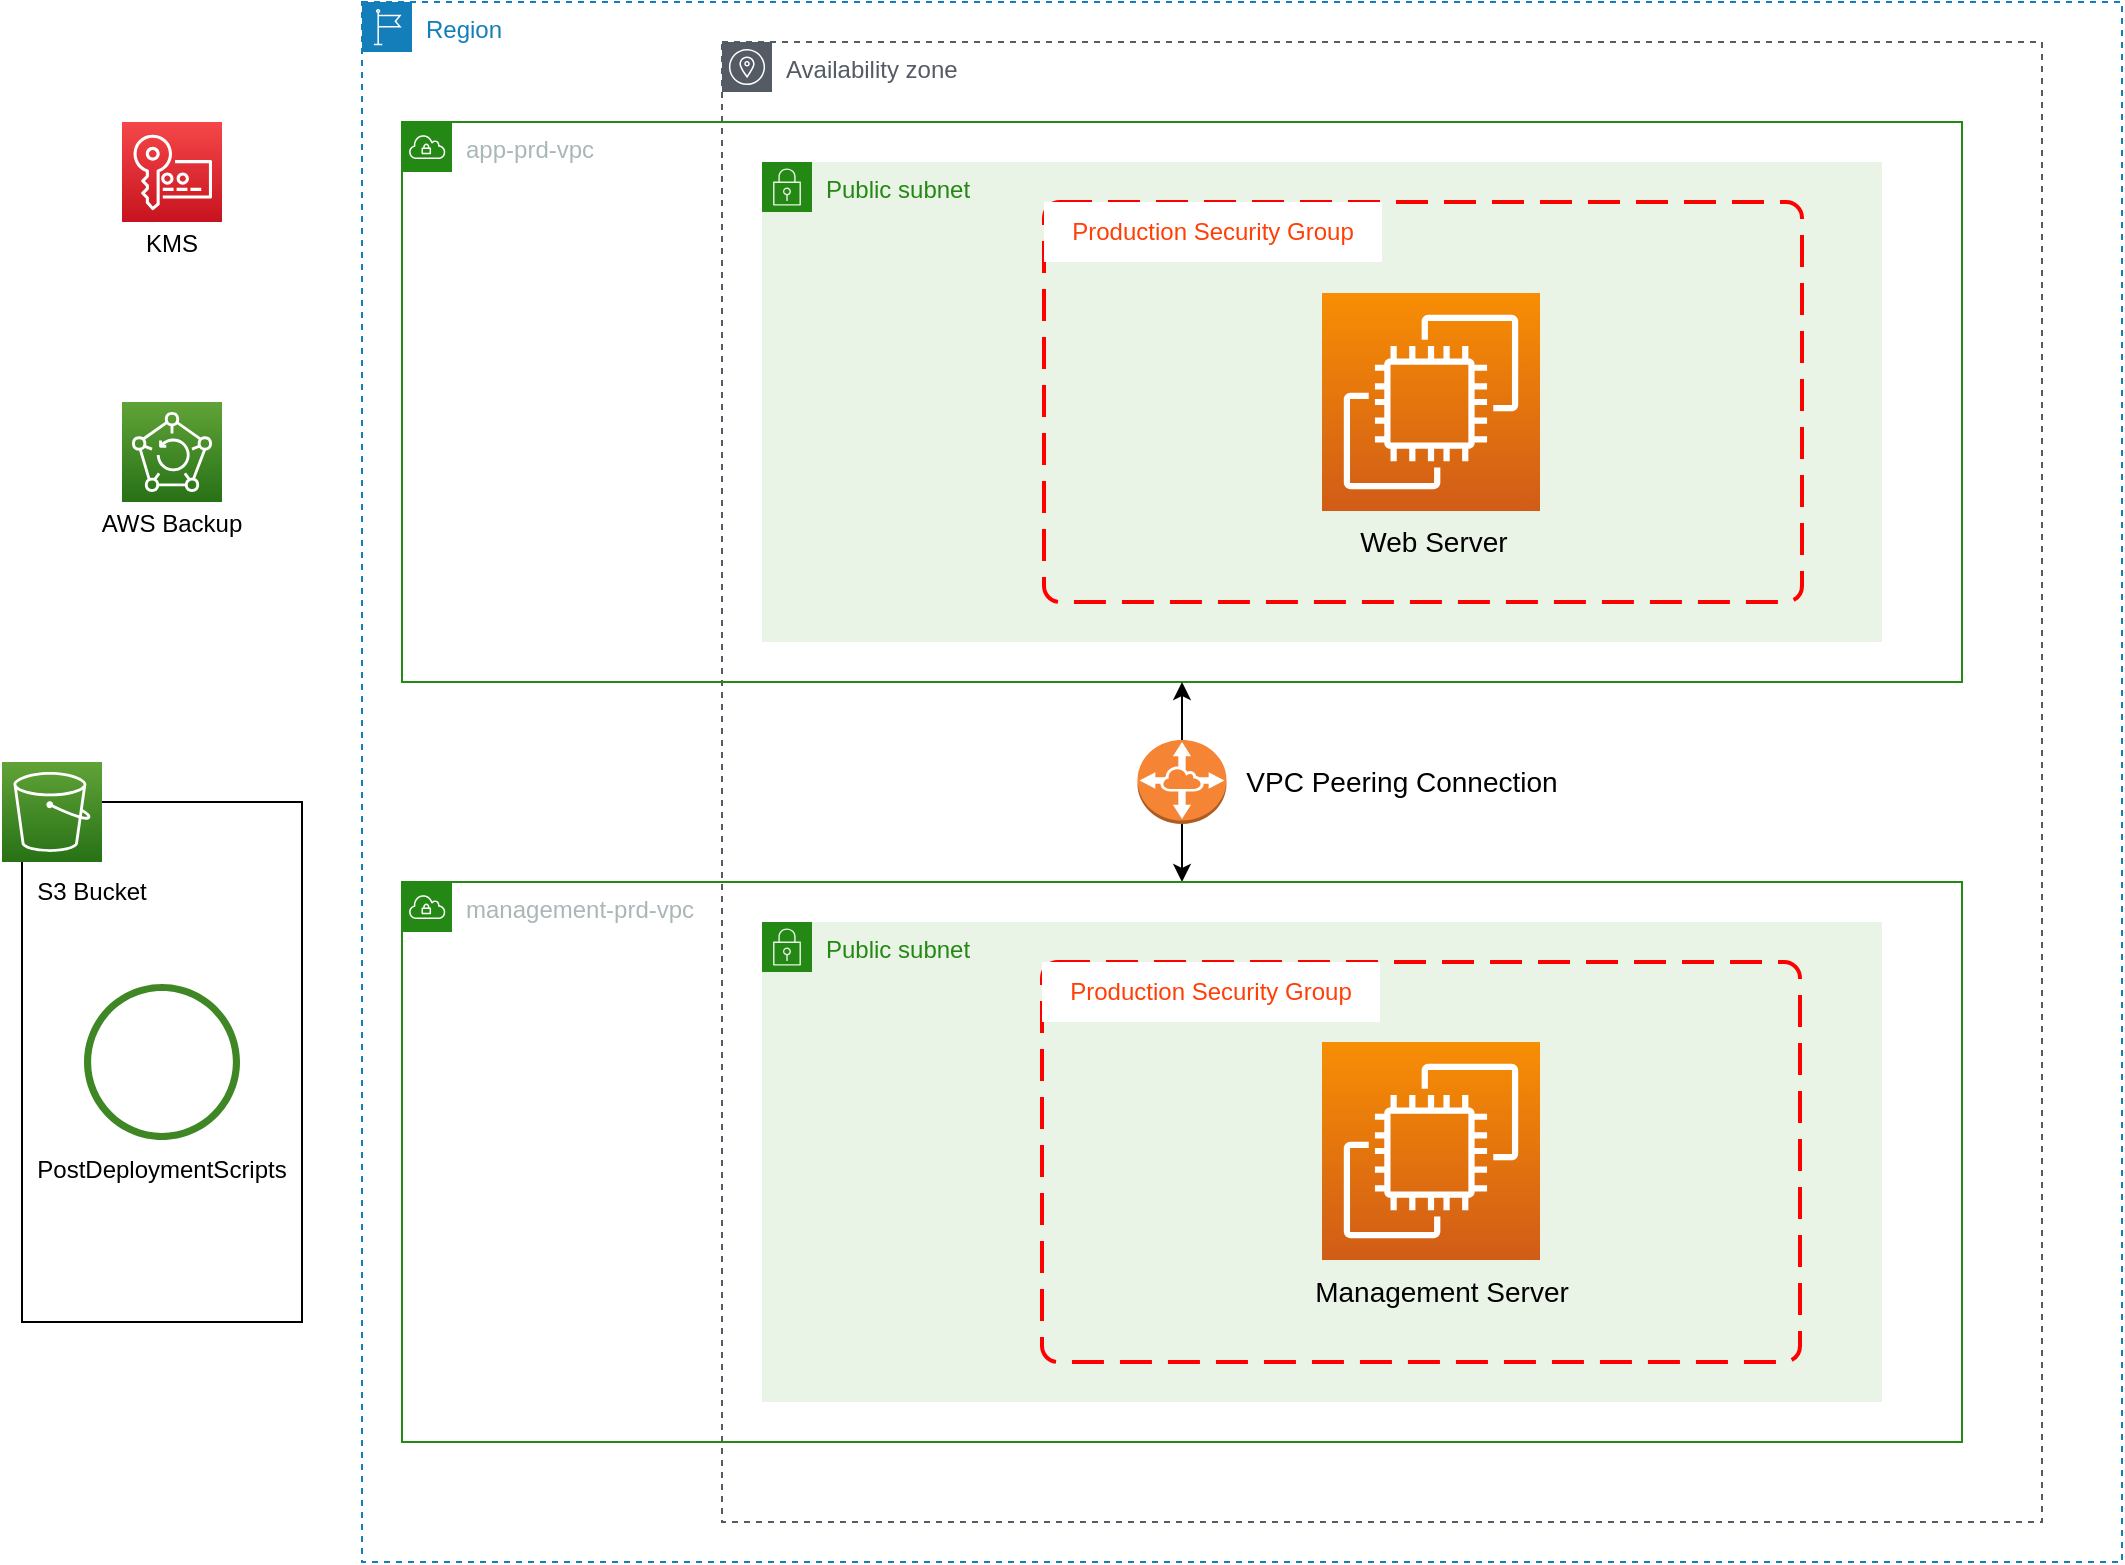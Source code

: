 <mxfile version="18.0.3" type="device"><diagram id="3jyRfmYwNW7EIwe604v2" name="Page-1"><mxGraphModel dx="1038" dy="519" grid="1" gridSize="10" guides="1" tooltips="1" connect="1" arrows="1" fold="1" page="1" pageScale="1" pageWidth="1169" pageHeight="827" math="0" shadow="0"><root><mxCell id="0"/><mxCell id="1" parent="0"/><mxCell id="ZM7BIptvhAkMsxy1e8Sj-3" value="Region" style="points=[[0,0],[0.25,0],[0.5,0],[0.75,0],[1,0],[1,0.25],[1,0.5],[1,0.75],[1,1],[0.75,1],[0.5,1],[0.25,1],[0,1],[0,0.75],[0,0.5],[0,0.25]];outlineConnect=0;gradientColor=none;html=1;whiteSpace=wrap;fontSize=12;fontStyle=0;container=1;pointerEvents=0;collapsible=0;recursiveResize=0;shape=mxgraph.aws4.group;grIcon=mxgraph.aws4.group_region;strokeColor=#147EBA;fillColor=none;verticalAlign=top;align=left;spacingLeft=30;fontColor=#147EBA;dashed=1;" vertex="1" parent="1"><mxGeometry x="200" y="20" width="880" height="780" as="geometry"/></mxCell><mxCell id="ZM7BIptvhAkMsxy1e8Sj-5" value="Availability zone" style="sketch=0;outlineConnect=0;gradientColor=none;html=1;whiteSpace=wrap;fontSize=12;fontStyle=0;shape=mxgraph.aws4.group;grIcon=mxgraph.aws4.group_availability_zone;strokeColor=#545B64;fillColor=none;verticalAlign=top;align=left;spacingLeft=30;fontColor=#545B64;dashed=1;" vertex="1" parent="ZM7BIptvhAkMsxy1e8Sj-3"><mxGeometry x="180" y="20" width="660" height="740" as="geometry"/></mxCell><mxCell id="ZM7BIptvhAkMsxy1e8Sj-21" value="" style="endArrow=none;startArrow=classic;html=1;rounded=0;fontColor=#FF3F05;entryX=0.5;entryY=1;entryDx=0;entryDy=0;exitX=0.5;exitY=0;exitDx=0;exitDy=0;" edge="1" parent="ZM7BIptvhAkMsxy1e8Sj-3" source="ZM7BIptvhAkMsxy1e8Sj-9" target="ZM7BIptvhAkMsxy1e8Sj-19"><mxGeometry width="50" height="50" relative="1" as="geometry"><mxPoint x="610" y="460" as="sourcePoint"/><mxPoint x="610" y="360" as="targetPoint"/></mxGeometry></mxCell><mxCell id="ZM7BIptvhAkMsxy1e8Sj-43" value="" style="group" vertex="1" connectable="0" parent="ZM7BIptvhAkMsxy1e8Sj-3"><mxGeometry x="20" y="60" width="780" height="280" as="geometry"/></mxCell><mxCell id="ZM7BIptvhAkMsxy1e8Sj-7" value="Public subnet" style="points=[[0,0],[0.25,0],[0.5,0],[0.75,0],[1,0],[1,0.25],[1,0.5],[1,0.75],[1,1],[0.75,1],[0.5,1],[0.25,1],[0,1],[0,0.75],[0,0.5],[0,0.25]];outlineConnect=0;gradientColor=none;html=1;whiteSpace=wrap;fontSize=12;fontStyle=0;container=1;pointerEvents=0;collapsible=0;recursiveResize=0;shape=mxgraph.aws4.group;grIcon=mxgraph.aws4.group_security_group;grStroke=0;strokeColor=#248814;fillColor=#E9F3E6;verticalAlign=top;align=left;spacingLeft=30;fontColor=#248814;dashed=0;" vertex="1" parent="ZM7BIptvhAkMsxy1e8Sj-43"><mxGeometry x="180" y="20" width="560" height="240" as="geometry"/></mxCell><mxCell id="ZM7BIptvhAkMsxy1e8Sj-8" value="app-prd-vpc" style="points=[[0,0],[0.25,0],[0.5,0],[0.75,0],[1,0],[1,0.25],[1,0.5],[1,0.75],[1,1],[0.75,1],[0.5,1],[0.25,1],[0,1],[0,0.75],[0,0.5],[0,0.25]];outlineConnect=0;gradientColor=none;html=1;whiteSpace=wrap;fontSize=12;fontStyle=0;container=1;pointerEvents=0;collapsible=0;recursiveResize=0;shape=mxgraph.aws4.group;grIcon=mxgraph.aws4.group_vpc;strokeColor=#248814;fillColor=none;verticalAlign=top;align=left;spacingLeft=30;fontColor=#AAB7B8;dashed=0;" vertex="1" parent="ZM7BIptvhAkMsxy1e8Sj-43"><mxGeometry width="780" height="280" as="geometry"/></mxCell><mxCell id="ZM7BIptvhAkMsxy1e8Sj-15" value="" style="group" vertex="1" connectable="0" parent="ZM7BIptvhAkMsxy1e8Sj-8"><mxGeometry x="321" y="40" width="379" height="200" as="geometry"/></mxCell><mxCell id="ZM7BIptvhAkMsxy1e8Sj-11" value="" style="rounded=1;arcSize=4;dashed=1;strokeColor=#ff0000;fillColor=none;gradientColor=none;dashPattern=8 4;strokeWidth=2;" vertex="1" parent="ZM7BIptvhAkMsxy1e8Sj-15"><mxGeometry width="379" height="200" as="geometry"/></mxCell><mxCell id="ZM7BIptvhAkMsxy1e8Sj-14" value="Production Security Group" style="text;html=1;strokeColor=none;fillColor=default;align=center;verticalAlign=middle;whiteSpace=wrap;rounded=0;labelBackgroundColor=default;fontColor=#FF3F05;spacing=2;" vertex="1" parent="ZM7BIptvhAkMsxy1e8Sj-15"><mxGeometry width="169" height="30" as="geometry"/></mxCell><mxCell id="ZM7BIptvhAkMsxy1e8Sj-25" value="" style="group" vertex="1" connectable="0" parent="ZM7BIptvhAkMsxy1e8Sj-15"><mxGeometry x="139" y="45.5" width="111" height="139.5" as="geometry"/></mxCell><mxCell id="ZM7BIptvhAkMsxy1e8Sj-23" value="" style="sketch=0;points=[[0,0,0],[0.25,0,0],[0.5,0,0],[0.75,0,0],[1,0,0],[0,1,0],[0.25,1,0],[0.5,1,0],[0.75,1,0],[1,1,0],[0,0.25,0],[0,0.5,0],[0,0.75,0],[1,0.25,0],[1,0.5,0],[1,0.75,0]];outlineConnect=0;fontColor=#232F3E;gradientColor=#F78E04;gradientDirection=north;fillColor=#D05C17;strokeColor=#ffffff;dashed=0;verticalLabelPosition=bottom;verticalAlign=top;align=center;html=1;fontSize=12;fontStyle=0;aspect=fixed;shape=mxgraph.aws4.resourceIcon;resIcon=mxgraph.aws4.ec2;labelBackgroundColor=none;" vertex="1" parent="ZM7BIptvhAkMsxy1e8Sj-25"><mxGeometry width="109" height="109" as="geometry"/></mxCell><mxCell id="ZM7BIptvhAkMsxy1e8Sj-24" value="Web Server" style="text;html=1;strokeColor=none;fillColor=none;align=center;verticalAlign=middle;whiteSpace=wrap;rounded=0;labelBackgroundColor=none;fontSize=14;fontColor=#000000;" vertex="1" parent="ZM7BIptvhAkMsxy1e8Sj-25"><mxGeometry x="1" y="109.5" width="110" height="30" as="geometry"/></mxCell><mxCell id="ZM7BIptvhAkMsxy1e8Sj-44" value="" style="group" vertex="1" connectable="0" parent="ZM7BIptvhAkMsxy1e8Sj-3"><mxGeometry x="387.75" y="369" width="212.25" height="42" as="geometry"/></mxCell><mxCell id="ZM7BIptvhAkMsxy1e8Sj-19" value="" style="outlineConnect=0;dashed=0;verticalLabelPosition=bottom;verticalAlign=top;align=center;html=1;shape=mxgraph.aws3.vpc_peering;fillColor=#F58534;gradientColor=none;labelBackgroundColor=default;fontColor=#FF3F05;" vertex="1" parent="ZM7BIptvhAkMsxy1e8Sj-44"><mxGeometry width="44.5" height="42" as="geometry"/></mxCell><mxCell id="ZM7BIptvhAkMsxy1e8Sj-22" value="&lt;font style=&quot;font-size: 14px;&quot;&gt;VPC Peering Connection&lt;/font&gt;" style="text;html=1;strokeColor=none;fillColor=none;align=center;verticalAlign=middle;whiteSpace=wrap;rounded=0;labelBackgroundColor=none;fontColor=#000000;" vertex="1" parent="ZM7BIptvhAkMsxy1e8Sj-44"><mxGeometry x="52.25" width="160" height="41" as="geometry"/></mxCell><mxCell id="ZM7BIptvhAkMsxy1e8Sj-20" value="" style="endArrow=classic;startArrow=none;html=1;rounded=0;fontColor=#FF3F05;entryX=0.5;entryY=1;entryDx=0;entryDy=0;exitX=0.5;exitY=0;exitDx=0;exitDy=0;" edge="1" parent="ZM7BIptvhAkMsxy1e8Sj-3" source="ZM7BIptvhAkMsxy1e8Sj-19" target="ZM7BIptvhAkMsxy1e8Sj-8"><mxGeometry width="50" height="50" relative="1" as="geometry"><mxPoint x="32.25" y="171" as="sourcePoint"/><mxPoint x="82.25" y="121" as="targetPoint"/></mxGeometry></mxCell><mxCell id="ZM7BIptvhAkMsxy1e8Sj-48" value="" style="group" vertex="1" connectable="0" parent="ZM7BIptvhAkMsxy1e8Sj-3"><mxGeometry x="20" y="440" width="780" height="280" as="geometry"/></mxCell><mxCell id="ZM7BIptvhAkMsxy1e8Sj-9" value="management-prd-vpc&lt;br&gt;" style="points=[[0,0],[0.25,0],[0.5,0],[0.75,0],[1,0],[1,0.25],[1,0.5],[1,0.75],[1,1],[0.75,1],[0.5,1],[0.25,1],[0,1],[0,0.75],[0,0.5],[0,0.25]];outlineConnect=0;gradientColor=none;html=1;whiteSpace=wrap;fontSize=12;fontStyle=0;container=1;pointerEvents=0;collapsible=0;recursiveResize=0;shape=mxgraph.aws4.group;grIcon=mxgraph.aws4.group_vpc;strokeColor=#248814;fillColor=none;verticalAlign=top;align=left;spacingLeft=30;fontColor=#AAB7B8;dashed=0;" vertex="1" parent="ZM7BIptvhAkMsxy1e8Sj-48"><mxGeometry width="780" height="280" as="geometry"/></mxCell><mxCell id="ZM7BIptvhAkMsxy1e8Sj-10" value="Public subnet" style="points=[[0,0],[0.25,0],[0.5,0],[0.75,0],[1,0],[1,0.25],[1,0.5],[1,0.75],[1,1],[0.75,1],[0.5,1],[0.25,1],[0,1],[0,0.75],[0,0.5],[0,0.25]];outlineConnect=0;gradientColor=none;html=1;whiteSpace=wrap;fontSize=12;fontStyle=0;container=1;pointerEvents=0;collapsible=0;recursiveResize=0;shape=mxgraph.aws4.group;grIcon=mxgraph.aws4.group_security_group;grStroke=0;strokeColor=#248814;fillColor=#E9F3E6;verticalAlign=top;align=left;spacingLeft=30;fontColor=#248814;dashed=0;" vertex="1" parent="ZM7BIptvhAkMsxy1e8Sj-48"><mxGeometry x="180" y="20" width="560" height="240" as="geometry"/></mxCell><mxCell id="ZM7BIptvhAkMsxy1e8Sj-16" value="" style="group" vertex="1" connectable="0" parent="ZM7BIptvhAkMsxy1e8Sj-48"><mxGeometry x="320" y="40" width="379" height="200" as="geometry"/></mxCell><mxCell id="ZM7BIptvhAkMsxy1e8Sj-17" value="" style="rounded=1;arcSize=4;dashed=1;strokeColor=#ff0000;fillColor=none;gradientColor=none;dashPattern=8 4;strokeWidth=2;" vertex="1" parent="ZM7BIptvhAkMsxy1e8Sj-16"><mxGeometry width="379" height="200" as="geometry"/></mxCell><mxCell id="ZM7BIptvhAkMsxy1e8Sj-18" value="Production Security Group" style="text;html=1;strokeColor=none;fillColor=default;align=center;verticalAlign=middle;whiteSpace=wrap;rounded=0;labelBackgroundColor=default;fontColor=#FF3F05;spacing=2;" vertex="1" parent="ZM7BIptvhAkMsxy1e8Sj-16"><mxGeometry width="169" height="30" as="geometry"/></mxCell><mxCell id="ZM7BIptvhAkMsxy1e8Sj-26" value="" style="group" vertex="1" connectable="0" parent="ZM7BIptvhAkMsxy1e8Sj-16"><mxGeometry x="140" y="40" width="140" height="139.5" as="geometry"/></mxCell><mxCell id="ZM7BIptvhAkMsxy1e8Sj-29" value="" style="group" vertex="1" connectable="0" parent="ZM7BIptvhAkMsxy1e8Sj-26"><mxGeometry x="-20" width="160" height="139.5" as="geometry"/></mxCell><mxCell id="ZM7BIptvhAkMsxy1e8Sj-27" value="" style="sketch=0;points=[[0,0,0],[0.25,0,0],[0.5,0,0],[0.75,0,0],[1,0,0],[0,1,0],[0.25,1,0],[0.5,1,0],[0.75,1,0],[1,1,0],[0,0.25,0],[0,0.5,0],[0,0.75,0],[1,0.25,0],[1,0.5,0],[1,0.75,0]];outlineConnect=0;fontColor=#232F3E;gradientColor=#F78E04;gradientDirection=north;fillColor=#D05C17;strokeColor=#ffffff;dashed=0;verticalLabelPosition=bottom;verticalAlign=top;align=center;html=1;fontSize=12;fontStyle=0;aspect=fixed;shape=mxgraph.aws4.resourceIcon;resIcon=mxgraph.aws4.ec2;labelBackgroundColor=none;" vertex="1" parent="ZM7BIptvhAkMsxy1e8Sj-29"><mxGeometry x="20" width="109" height="109" as="geometry"/></mxCell><mxCell id="ZM7BIptvhAkMsxy1e8Sj-28" value="Management Server" style="text;html=1;strokeColor=none;fillColor=none;align=center;verticalAlign=middle;whiteSpace=wrap;rounded=0;labelBackgroundColor=none;fontSize=14;fontColor=#000000;" vertex="1" parent="ZM7BIptvhAkMsxy1e8Sj-29"><mxGeometry y="109.5" width="160" height="30" as="geometry"/></mxCell><mxCell id="ZM7BIptvhAkMsxy1e8Sj-32" value="" style="group" vertex="1" connectable="0" parent="1"><mxGeometry x="75" y="80" width="60" height="70" as="geometry"/></mxCell><mxCell id="ZM7BIptvhAkMsxy1e8Sj-30" value="" style="sketch=0;points=[[0,0,0],[0.25,0,0],[0.5,0,0],[0.75,0,0],[1,0,0],[0,1,0],[0.25,1,0],[0.5,1,0],[0.75,1,0],[1,1,0],[0,0.25,0],[0,0.5,0],[0,0.75,0],[1,0.25,0],[1,0.5,0],[1,0.75,0]];outlineConnect=0;fontColor=#232F3E;gradientColor=#F54749;gradientDirection=north;fillColor=#C7131F;strokeColor=#ffffff;dashed=0;verticalLabelPosition=bottom;verticalAlign=top;align=center;html=1;fontSize=12;fontStyle=0;aspect=fixed;shape=mxgraph.aws4.resourceIcon;resIcon=mxgraph.aws4.key_management_service;labelBackgroundColor=none;" vertex="1" parent="ZM7BIptvhAkMsxy1e8Sj-32"><mxGeometry x="5" width="50" height="50" as="geometry"/></mxCell><mxCell id="ZM7BIptvhAkMsxy1e8Sj-31" value="&lt;font style=&quot;font-size: 12px;&quot;&gt;KMS&lt;/font&gt;" style="text;html=1;strokeColor=none;fillColor=none;align=center;verticalAlign=middle;whiteSpace=wrap;rounded=0;labelBackgroundColor=none;fontSize=14;fontColor=#000000;" vertex="1" parent="ZM7BIptvhAkMsxy1e8Sj-32"><mxGeometry y="50" width="60" height="20" as="geometry"/></mxCell><mxCell id="ZM7BIptvhAkMsxy1e8Sj-36" value="" style="group" vertex="1" connectable="0" parent="1"><mxGeometry x="60" y="220" width="90" height="70" as="geometry"/></mxCell><mxCell id="ZM7BIptvhAkMsxy1e8Sj-33" value="" style="sketch=0;points=[[0,0,0],[0.25,0,0],[0.5,0,0],[0.75,0,0],[1,0,0],[0,1,0],[0.25,1,0],[0.5,1,0],[0.75,1,0],[1,1,0],[0,0.25,0],[0,0.5,0],[0,0.75,0],[1,0.25,0],[1,0.5,0],[1,0.75,0]];outlineConnect=0;fontColor=#232F3E;gradientColor=#60A337;gradientDirection=north;fillColor=#277116;strokeColor=#ffffff;dashed=0;verticalLabelPosition=bottom;verticalAlign=top;align=center;html=1;fontSize=12;fontStyle=0;aspect=fixed;shape=mxgraph.aws4.resourceIcon;resIcon=mxgraph.aws4.backup;labelBackgroundColor=none;" vertex="1" parent="ZM7BIptvhAkMsxy1e8Sj-36"><mxGeometry x="20" width="50" height="50" as="geometry"/></mxCell><mxCell id="ZM7BIptvhAkMsxy1e8Sj-35" value="&lt;font style=&quot;font-size: 12px;&quot;&gt;AWS Backup&lt;/font&gt;" style="text;html=1;strokeColor=none;fillColor=none;align=center;verticalAlign=middle;whiteSpace=wrap;rounded=0;labelBackgroundColor=none;fontSize=14;fontColor=#000000;" vertex="1" parent="ZM7BIptvhAkMsxy1e8Sj-36"><mxGeometry y="50" width="90" height="20" as="geometry"/></mxCell><mxCell id="ZM7BIptvhAkMsxy1e8Sj-51" value="" style="group" vertex="1" connectable="0" parent="1"><mxGeometry x="20" y="400" width="150" height="280" as="geometry"/></mxCell><mxCell id="ZM7BIptvhAkMsxy1e8Sj-39" value="" style="rounded=0;whiteSpace=wrap;html=1;labelBackgroundColor=none;fontSize=12;fontColor=#000000;fillColor=default;container=0;" vertex="1" parent="ZM7BIptvhAkMsxy1e8Sj-51"><mxGeometry x="10" y="20" width="140" height="260" as="geometry"/></mxCell><mxCell id="ZM7BIptvhAkMsxy1e8Sj-37" value="" style="sketch=0;points=[[0,0,0],[0.25,0,0],[0.5,0,0],[0.75,0,0],[1,0,0],[0,1,0],[0.25,1,0],[0.5,1,0],[0.75,1,0],[1,1,0],[0,0.25,0],[0,0.5,0],[0,0.75,0],[1,0.25,0],[1,0.5,0],[1,0.75,0]];outlineConnect=0;fontColor=#232F3E;gradientColor=#60A337;gradientDirection=north;fillColor=#277116;strokeColor=#ffffff;dashed=0;verticalLabelPosition=bottom;verticalAlign=top;align=center;html=1;fontSize=12;fontStyle=0;aspect=fixed;shape=mxgraph.aws4.resourceIcon;resIcon=mxgraph.aws4.s3;labelBackgroundColor=none;container=0;" vertex="1" parent="ZM7BIptvhAkMsxy1e8Sj-51"><mxGeometry width="50" height="50" as="geometry"/></mxCell><mxCell id="ZM7BIptvhAkMsxy1e8Sj-38" value="" style="sketch=0;outlineConnect=0;fontColor=#232F3E;gradientColor=none;fillColor=#3F8624;strokeColor=none;dashed=0;verticalLabelPosition=bottom;verticalAlign=top;align=center;html=1;fontSize=12;fontStyle=0;aspect=fixed;pointerEvents=1;shape=mxgraph.aws4.object;labelBackgroundColor=none;container=0;" vertex="1" parent="ZM7BIptvhAkMsxy1e8Sj-51"><mxGeometry x="41" y="111" width="78" height="78" as="geometry"/></mxCell><mxCell id="ZM7BIptvhAkMsxy1e8Sj-41" value="PostDeploymentScripts" style="text;html=1;strokeColor=none;fillColor=none;align=center;verticalAlign=middle;whiteSpace=wrap;rounded=0;labelBackgroundColor=none;fontSize=12;fontColor=#000000;container=0;" vertex="1" parent="ZM7BIptvhAkMsxy1e8Sj-51"><mxGeometry x="10" y="189" width="140" height="30" as="geometry"/></mxCell><mxCell id="ZM7BIptvhAkMsxy1e8Sj-40" value="S3 Bucket" style="text;html=1;strokeColor=none;fillColor=none;align=center;verticalAlign=middle;whiteSpace=wrap;rounded=0;labelBackgroundColor=none;fontSize=12;fontColor=#000000;container=0;" vertex="1" parent="ZM7BIptvhAkMsxy1e8Sj-51"><mxGeometry y="50" width="90" height="30" as="geometry"/></mxCell></root></mxGraphModel></diagram></mxfile>